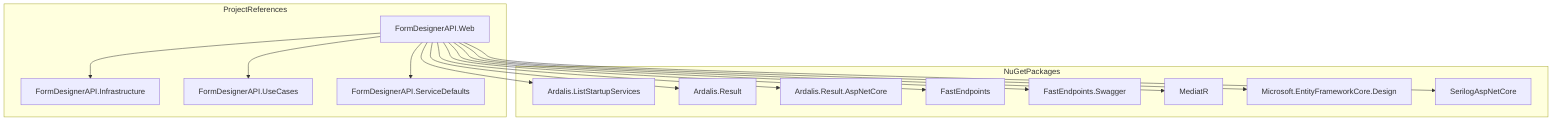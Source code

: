 ---
references:
  - "File: /src/FormDesignerAPI.Web/FormDesignerAPI.Web.csproj"
generationTime: 2025-10-02T00:57:45.476Z
---
flowchart TD
    subgraph ProjectReferences
        Web --> Infrastructure["FormDesignerAPI.Infrastructure"]
        Web --> UseCases["FormDesignerAPI.UseCases"]
        Web --> ServiceDefaults["FormDesignerAPI.ServiceDefaults"]
    end

    subgraph NuGetPackages
        Web --> ArdalisListStartupServices["Ardalis.ListStartupServices"]
        Web --> ArdalisResult["Ardalis.Result"]
        Web --> ArdalisResultAspNetCore["Ardalis.Result.AspNetCore"]
        Web --> FastEndpoints
        Web --> FastEndpointsSwagger["FastEndpoints.Swagger"]
        Web --> MediatR
        Web --> EFCoreDesign["Microsoft.EntityFrameworkCore.Design"]
        Web --> SerilogAspNetCore
    end

    Web["FormDesignerAPI.Web"]